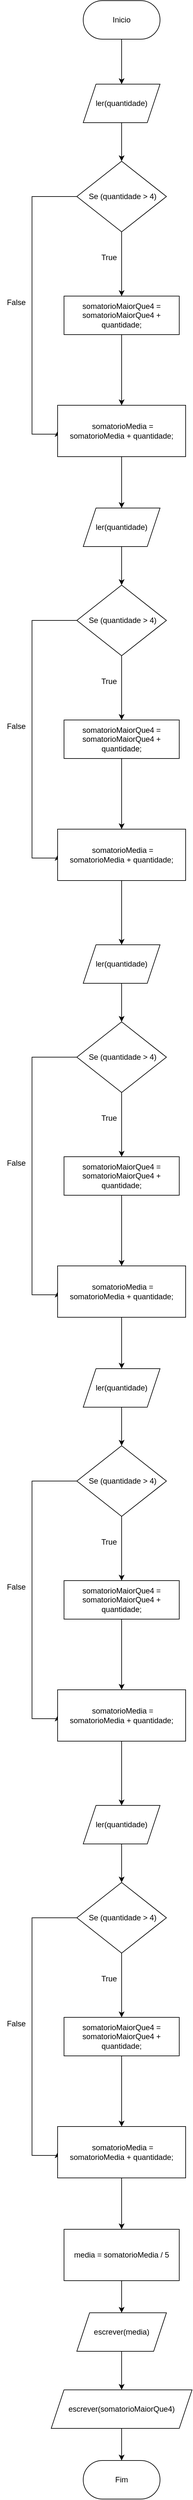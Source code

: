 <mxfile version="13.9.3" type="device"><diagram id="C5RBs43oDa-KdzZeNtuy" name="Page-1"><mxGraphModel dx="920" dy="514" grid="1" gridSize="10" guides="0" tooltips="1" connect="1" arrows="1" fold="1" page="1" pageScale="1" pageWidth="1654" pageHeight="2336" math="0" shadow="0"><root><mxCell id="WIyWlLk6GJQsqaUBKTNV-0"/><mxCell id="WIyWlLk6GJQsqaUBKTNV-1" parent="WIyWlLk6GJQsqaUBKTNV-0"/><mxCell id="pzjh5MlbFkXbxgjhRYUy-0" style="edgeStyle=orthogonalEdgeStyle;rounded=0;orthogonalLoop=1;jettySize=auto;html=1;" edge="1" parent="WIyWlLk6GJQsqaUBKTNV-1" source="bPss_jtRtW-Fmif1b-Z8-1" target="bPss_jtRtW-Fmif1b-Z8-35"><mxGeometry relative="1" as="geometry"/></mxCell><mxCell id="bPss_jtRtW-Fmif1b-Z8-1" value="Inicio" style="rounded=1;whiteSpace=wrap;html=1;arcSize=50;" parent="WIyWlLk6GJQsqaUBKTNV-1" vertex="1"><mxGeometry x="840" y="710" width="120" height="60" as="geometry"/></mxCell><mxCell id="bPss_jtRtW-Fmif1b-Z8-34" style="edgeStyle=orthogonalEdgeStyle;rounded=0;orthogonalLoop=1;jettySize=auto;html=1;" parent="WIyWlLk6GJQsqaUBKTNV-1" source="bPss_jtRtW-Fmif1b-Z8-35" target="bPss_jtRtW-Fmif1b-Z8-38" edge="1"><mxGeometry relative="1" as="geometry"/></mxCell><mxCell id="bPss_jtRtW-Fmif1b-Z8-35" value="ler(quantidade)" style="shape=parallelogram;perimeter=parallelogramPerimeter;whiteSpace=wrap;html=1;fixedSize=1;" parent="WIyWlLk6GJQsqaUBKTNV-1" vertex="1"><mxGeometry x="840" y="840" width="120" height="60" as="geometry"/></mxCell><mxCell id="bPss_jtRtW-Fmif1b-Z8-37" style="edgeStyle=orthogonalEdgeStyle;rounded=0;orthogonalLoop=1;jettySize=auto;html=1;" parent="WIyWlLk6GJQsqaUBKTNV-1" source="bPss_jtRtW-Fmif1b-Z8-38" target="bPss_jtRtW-Fmif1b-Z8-39" edge="1"><mxGeometry relative="1" as="geometry"/></mxCell><mxCell id="pzjh5MlbFkXbxgjhRYUy-1" style="edgeStyle=orthogonalEdgeStyle;rounded=0;orthogonalLoop=1;jettySize=auto;html=1;entryX=0;entryY=0.5;entryDx=0;entryDy=0;exitX=0;exitY=0.5;exitDx=0;exitDy=0;" edge="1" parent="WIyWlLk6GJQsqaUBKTNV-1" source="bPss_jtRtW-Fmif1b-Z8-38" target="bPss_jtRtW-Fmif1b-Z8-63"><mxGeometry relative="1" as="geometry"><mxPoint x="620" y="1370" as="targetPoint"/><Array as="points"><mxPoint x="760" y="1015"/><mxPoint x="760" y="1385"/></Array></mxGeometry></mxCell><mxCell id="bPss_jtRtW-Fmif1b-Z8-38" value="&amp;nbsp;Se (quantidade &amp;gt; 4)" style="rhombus;whiteSpace=wrap;html=1;" parent="WIyWlLk6GJQsqaUBKTNV-1" vertex="1"><mxGeometry x="830" y="960" width="140" height="110" as="geometry"/></mxCell><mxCell id="bPss_jtRtW-Fmif1b-Z8-69" style="edgeStyle=orthogonalEdgeStyle;rounded=0;orthogonalLoop=1;jettySize=auto;html=1;entryX=0.5;entryY=0;entryDx=0;entryDy=0;" parent="WIyWlLk6GJQsqaUBKTNV-1" source="bPss_jtRtW-Fmif1b-Z8-39" target="bPss_jtRtW-Fmif1b-Z8-63" edge="1"><mxGeometry relative="1" as="geometry"/></mxCell><mxCell id="bPss_jtRtW-Fmif1b-Z8-39" value="somatorioMaiorQue4 =&lt;br&gt;somatorioMaiorQue4 + quantidade;" style="rounded=0;whiteSpace=wrap;html=1;" parent="WIyWlLk6GJQsqaUBKTNV-1" vertex="1"><mxGeometry x="810" y="1170" width="180" height="60" as="geometry"/></mxCell><mxCell id="bPss_jtRtW-Fmif1b-Z8-42" value="True&lt;br&gt;" style="text;html=1;align=center;verticalAlign=middle;resizable=0;points=[];autosize=1;" parent="WIyWlLk6GJQsqaUBKTNV-1" vertex="1"><mxGeometry x="860" y="1100" width="40" height="20" as="geometry"/></mxCell><mxCell id="bPss_jtRtW-Fmif1b-Z8-62" value="False" style="text;html=1;align=center;verticalAlign=middle;resizable=0;points=[];autosize=1;" parent="WIyWlLk6GJQsqaUBKTNV-1" vertex="1"><mxGeometry x="710" y="1170" width="50" height="20" as="geometry"/></mxCell><mxCell id="pzjh5MlbFkXbxgjhRYUy-13" style="edgeStyle=orthogonalEdgeStyle;rounded=0;orthogonalLoop=1;jettySize=auto;html=1;" edge="1" parent="WIyWlLk6GJQsqaUBKTNV-1" source="bPss_jtRtW-Fmif1b-Z8-63" target="pzjh5MlbFkXbxgjhRYUy-3"><mxGeometry relative="1" as="geometry"/></mxCell><mxCell id="bPss_jtRtW-Fmif1b-Z8-63" value="&amp;nbsp;somatorioMedia =&lt;br&gt;somatorioMedia + quantidade;" style="rounded=0;whiteSpace=wrap;html=1;" parent="WIyWlLk6GJQsqaUBKTNV-1" vertex="1"><mxGeometry x="800" y="1340" width="200" height="80" as="geometry"/></mxCell><mxCell id="pzjh5MlbFkXbxgjhRYUy-2" style="edgeStyle=orthogonalEdgeStyle;rounded=0;orthogonalLoop=1;jettySize=auto;html=1;" edge="1" parent="WIyWlLk6GJQsqaUBKTNV-1" source="pzjh5MlbFkXbxgjhRYUy-3" target="pzjh5MlbFkXbxgjhRYUy-6"><mxGeometry relative="1" as="geometry"/></mxCell><mxCell id="pzjh5MlbFkXbxgjhRYUy-3" value="ler(quantidade)" style="shape=parallelogram;perimeter=parallelogramPerimeter;whiteSpace=wrap;html=1;fixedSize=1;" vertex="1" parent="WIyWlLk6GJQsqaUBKTNV-1"><mxGeometry x="840" y="1500" width="120" height="60" as="geometry"/></mxCell><mxCell id="pzjh5MlbFkXbxgjhRYUy-4" style="edgeStyle=orthogonalEdgeStyle;rounded=0;orthogonalLoop=1;jettySize=auto;html=1;" edge="1" parent="WIyWlLk6GJQsqaUBKTNV-1" source="pzjh5MlbFkXbxgjhRYUy-6" target="pzjh5MlbFkXbxgjhRYUy-8"><mxGeometry relative="1" as="geometry"/></mxCell><mxCell id="pzjh5MlbFkXbxgjhRYUy-5" style="edgeStyle=orthogonalEdgeStyle;rounded=0;orthogonalLoop=1;jettySize=auto;html=1;entryX=0;entryY=0.5;entryDx=0;entryDy=0;exitX=0;exitY=0.5;exitDx=0;exitDy=0;" edge="1" parent="WIyWlLk6GJQsqaUBKTNV-1" source="pzjh5MlbFkXbxgjhRYUy-6" target="pzjh5MlbFkXbxgjhRYUy-11"><mxGeometry relative="1" as="geometry"><mxPoint x="620" y="2030" as="targetPoint"/><Array as="points"><mxPoint x="760" y="1675"/><mxPoint x="760" y="2045"/></Array></mxGeometry></mxCell><mxCell id="pzjh5MlbFkXbxgjhRYUy-6" value="&amp;nbsp;Se (quantidade &amp;gt; 4)" style="rhombus;whiteSpace=wrap;html=1;" vertex="1" parent="WIyWlLk6GJQsqaUBKTNV-1"><mxGeometry x="830" y="1620" width="140" height="110" as="geometry"/></mxCell><mxCell id="pzjh5MlbFkXbxgjhRYUy-7" style="edgeStyle=orthogonalEdgeStyle;rounded=0;orthogonalLoop=1;jettySize=auto;html=1;entryX=0.5;entryY=0;entryDx=0;entryDy=0;" edge="1" parent="WIyWlLk6GJQsqaUBKTNV-1" source="pzjh5MlbFkXbxgjhRYUy-8" target="pzjh5MlbFkXbxgjhRYUy-11"><mxGeometry relative="1" as="geometry"/></mxCell><mxCell id="pzjh5MlbFkXbxgjhRYUy-8" value="somatorioMaiorQue4 =&lt;br&gt;somatorioMaiorQue4 + quantidade;" style="rounded=0;whiteSpace=wrap;html=1;" vertex="1" parent="WIyWlLk6GJQsqaUBKTNV-1"><mxGeometry x="810" y="1830" width="180" height="60" as="geometry"/></mxCell><mxCell id="pzjh5MlbFkXbxgjhRYUy-9" value="True&lt;br&gt;" style="text;html=1;align=center;verticalAlign=middle;resizable=0;points=[];autosize=1;" vertex="1" parent="WIyWlLk6GJQsqaUBKTNV-1"><mxGeometry x="860" y="1760" width="40" height="20" as="geometry"/></mxCell><mxCell id="pzjh5MlbFkXbxgjhRYUy-10" value="False" style="text;html=1;align=center;verticalAlign=middle;resizable=0;points=[];autosize=1;" vertex="1" parent="WIyWlLk6GJQsqaUBKTNV-1"><mxGeometry x="710" y="1830" width="50" height="20" as="geometry"/></mxCell><mxCell id="pzjh5MlbFkXbxgjhRYUy-24" style="edgeStyle=orthogonalEdgeStyle;rounded=0;orthogonalLoop=1;jettySize=auto;html=1;entryX=0.5;entryY=0;entryDx=0;entryDy=0;" edge="1" parent="WIyWlLk6GJQsqaUBKTNV-1" source="pzjh5MlbFkXbxgjhRYUy-11" target="pzjh5MlbFkXbxgjhRYUy-15"><mxGeometry relative="1" as="geometry"/></mxCell><mxCell id="pzjh5MlbFkXbxgjhRYUy-11" value="&amp;nbsp;somatorioMedia =&lt;br&gt;somatorioMedia + quantidade;" style="rounded=0;whiteSpace=wrap;html=1;" vertex="1" parent="WIyWlLk6GJQsqaUBKTNV-1"><mxGeometry x="800" y="2000" width="200" height="80" as="geometry"/></mxCell><mxCell id="pzjh5MlbFkXbxgjhRYUy-14" style="edgeStyle=orthogonalEdgeStyle;rounded=0;orthogonalLoop=1;jettySize=auto;html=1;" edge="1" parent="WIyWlLk6GJQsqaUBKTNV-1" source="pzjh5MlbFkXbxgjhRYUy-15" target="pzjh5MlbFkXbxgjhRYUy-18"><mxGeometry relative="1" as="geometry"/></mxCell><mxCell id="pzjh5MlbFkXbxgjhRYUy-15" value="ler(quantidade)" style="shape=parallelogram;perimeter=parallelogramPerimeter;whiteSpace=wrap;html=1;fixedSize=1;" vertex="1" parent="WIyWlLk6GJQsqaUBKTNV-1"><mxGeometry x="840" y="2180" width="120" height="60" as="geometry"/></mxCell><mxCell id="pzjh5MlbFkXbxgjhRYUy-16" style="edgeStyle=orthogonalEdgeStyle;rounded=0;orthogonalLoop=1;jettySize=auto;html=1;" edge="1" parent="WIyWlLk6GJQsqaUBKTNV-1" source="pzjh5MlbFkXbxgjhRYUy-18" target="pzjh5MlbFkXbxgjhRYUy-20"><mxGeometry relative="1" as="geometry"/></mxCell><mxCell id="pzjh5MlbFkXbxgjhRYUy-17" style="edgeStyle=orthogonalEdgeStyle;rounded=0;orthogonalLoop=1;jettySize=auto;html=1;entryX=0;entryY=0.5;entryDx=0;entryDy=0;exitX=0;exitY=0.5;exitDx=0;exitDy=0;" edge="1" parent="WIyWlLk6GJQsqaUBKTNV-1" source="pzjh5MlbFkXbxgjhRYUy-18" target="pzjh5MlbFkXbxgjhRYUy-23"><mxGeometry relative="1" as="geometry"><mxPoint x="620" y="2710" as="targetPoint"/><Array as="points"><mxPoint x="760" y="2355"/><mxPoint x="760" y="2725"/></Array></mxGeometry></mxCell><mxCell id="pzjh5MlbFkXbxgjhRYUy-18" value="&amp;nbsp;Se (quantidade &amp;gt; 4)" style="rhombus;whiteSpace=wrap;html=1;" vertex="1" parent="WIyWlLk6GJQsqaUBKTNV-1"><mxGeometry x="830" y="2300" width="140" height="110" as="geometry"/></mxCell><mxCell id="pzjh5MlbFkXbxgjhRYUy-19" style="edgeStyle=orthogonalEdgeStyle;rounded=0;orthogonalLoop=1;jettySize=auto;html=1;entryX=0.5;entryY=0;entryDx=0;entryDy=0;" edge="1" parent="WIyWlLk6GJQsqaUBKTNV-1" source="pzjh5MlbFkXbxgjhRYUy-20" target="pzjh5MlbFkXbxgjhRYUy-23"><mxGeometry relative="1" as="geometry"/></mxCell><mxCell id="pzjh5MlbFkXbxgjhRYUy-20" value="somatorioMaiorQue4 =&lt;br&gt;somatorioMaiorQue4 + quantidade;" style="rounded=0;whiteSpace=wrap;html=1;" vertex="1" parent="WIyWlLk6GJQsqaUBKTNV-1"><mxGeometry x="810" y="2510" width="180" height="60" as="geometry"/></mxCell><mxCell id="pzjh5MlbFkXbxgjhRYUy-21" value="True&lt;br&gt;" style="text;html=1;align=center;verticalAlign=middle;resizable=0;points=[];autosize=1;" vertex="1" parent="WIyWlLk6GJQsqaUBKTNV-1"><mxGeometry x="860" y="2440" width="40" height="20" as="geometry"/></mxCell><mxCell id="pzjh5MlbFkXbxgjhRYUy-22" value="False" style="text;html=1;align=center;verticalAlign=middle;resizable=0;points=[];autosize=1;" vertex="1" parent="WIyWlLk6GJQsqaUBKTNV-1"><mxGeometry x="710" y="2510" width="50" height="20" as="geometry"/></mxCell><mxCell id="pzjh5MlbFkXbxgjhRYUy-35" style="edgeStyle=orthogonalEdgeStyle;rounded=0;orthogonalLoop=1;jettySize=auto;html=1;entryX=0.5;entryY=0;entryDx=0;entryDy=0;" edge="1" parent="WIyWlLk6GJQsqaUBKTNV-1" source="pzjh5MlbFkXbxgjhRYUy-23" target="pzjh5MlbFkXbxgjhRYUy-26"><mxGeometry relative="1" as="geometry"/></mxCell><mxCell id="pzjh5MlbFkXbxgjhRYUy-23" value="&amp;nbsp;somatorioMedia =&lt;br&gt;somatorioMedia + quantidade;" style="rounded=0;whiteSpace=wrap;html=1;" vertex="1" parent="WIyWlLk6GJQsqaUBKTNV-1"><mxGeometry x="800" y="2680" width="200" height="80" as="geometry"/></mxCell><mxCell id="pzjh5MlbFkXbxgjhRYUy-25" style="edgeStyle=orthogonalEdgeStyle;rounded=0;orthogonalLoop=1;jettySize=auto;html=1;" edge="1" parent="WIyWlLk6GJQsqaUBKTNV-1" source="pzjh5MlbFkXbxgjhRYUy-26" target="pzjh5MlbFkXbxgjhRYUy-29"><mxGeometry relative="1" as="geometry"/></mxCell><mxCell id="pzjh5MlbFkXbxgjhRYUy-26" value="ler(quantidade)" style="shape=parallelogram;perimeter=parallelogramPerimeter;whiteSpace=wrap;html=1;fixedSize=1;" vertex="1" parent="WIyWlLk6GJQsqaUBKTNV-1"><mxGeometry x="840" y="2840" width="120" height="60" as="geometry"/></mxCell><mxCell id="pzjh5MlbFkXbxgjhRYUy-27" style="edgeStyle=orthogonalEdgeStyle;rounded=0;orthogonalLoop=1;jettySize=auto;html=1;" edge="1" parent="WIyWlLk6GJQsqaUBKTNV-1" source="pzjh5MlbFkXbxgjhRYUy-29" target="pzjh5MlbFkXbxgjhRYUy-31"><mxGeometry relative="1" as="geometry"/></mxCell><mxCell id="pzjh5MlbFkXbxgjhRYUy-28" style="edgeStyle=orthogonalEdgeStyle;rounded=0;orthogonalLoop=1;jettySize=auto;html=1;entryX=0;entryY=0.5;entryDx=0;entryDy=0;exitX=0;exitY=0.5;exitDx=0;exitDy=0;" edge="1" parent="WIyWlLk6GJQsqaUBKTNV-1" source="pzjh5MlbFkXbxgjhRYUy-29" target="pzjh5MlbFkXbxgjhRYUy-34"><mxGeometry relative="1" as="geometry"><mxPoint x="620" y="3370" as="targetPoint"/><Array as="points"><mxPoint x="760" y="3015"/><mxPoint x="760" y="3385"/></Array></mxGeometry></mxCell><mxCell id="pzjh5MlbFkXbxgjhRYUy-29" value="&amp;nbsp;Se (quantidade &amp;gt; 4)" style="rhombus;whiteSpace=wrap;html=1;" vertex="1" parent="WIyWlLk6GJQsqaUBKTNV-1"><mxGeometry x="830" y="2960" width="140" height="110" as="geometry"/></mxCell><mxCell id="pzjh5MlbFkXbxgjhRYUy-30" style="edgeStyle=orthogonalEdgeStyle;rounded=0;orthogonalLoop=1;jettySize=auto;html=1;entryX=0.5;entryY=0;entryDx=0;entryDy=0;" edge="1" parent="WIyWlLk6GJQsqaUBKTNV-1" source="pzjh5MlbFkXbxgjhRYUy-31" target="pzjh5MlbFkXbxgjhRYUy-34"><mxGeometry relative="1" as="geometry"/></mxCell><mxCell id="pzjh5MlbFkXbxgjhRYUy-31" value="somatorioMaiorQue4 =&lt;br&gt;somatorioMaiorQue4 + quantidade;" style="rounded=0;whiteSpace=wrap;html=1;" vertex="1" parent="WIyWlLk6GJQsqaUBKTNV-1"><mxGeometry x="810" y="3170" width="180" height="60" as="geometry"/></mxCell><mxCell id="pzjh5MlbFkXbxgjhRYUy-32" value="True&lt;br&gt;" style="text;html=1;align=center;verticalAlign=middle;resizable=0;points=[];autosize=1;" vertex="1" parent="WIyWlLk6GJQsqaUBKTNV-1"><mxGeometry x="860" y="3100" width="40" height="20" as="geometry"/></mxCell><mxCell id="pzjh5MlbFkXbxgjhRYUy-33" value="False" style="text;html=1;align=center;verticalAlign=middle;resizable=0;points=[];autosize=1;" vertex="1" parent="WIyWlLk6GJQsqaUBKTNV-1"><mxGeometry x="710" y="3170" width="50" height="20" as="geometry"/></mxCell><mxCell id="pzjh5MlbFkXbxgjhRYUy-46" style="edgeStyle=orthogonalEdgeStyle;rounded=0;orthogonalLoop=1;jettySize=auto;html=1;entryX=0.5;entryY=0;entryDx=0;entryDy=0;" edge="1" parent="WIyWlLk6GJQsqaUBKTNV-1" source="pzjh5MlbFkXbxgjhRYUy-34" target="pzjh5MlbFkXbxgjhRYUy-37"><mxGeometry relative="1" as="geometry"/></mxCell><mxCell id="pzjh5MlbFkXbxgjhRYUy-34" value="&amp;nbsp;somatorioMedia =&lt;br&gt;somatorioMedia + quantidade;" style="rounded=0;whiteSpace=wrap;html=1;" vertex="1" parent="WIyWlLk6GJQsqaUBKTNV-1"><mxGeometry x="800" y="3340" width="200" height="80" as="geometry"/></mxCell><mxCell id="pzjh5MlbFkXbxgjhRYUy-36" style="edgeStyle=orthogonalEdgeStyle;rounded=0;orthogonalLoop=1;jettySize=auto;html=1;" edge="1" parent="WIyWlLk6GJQsqaUBKTNV-1" source="pzjh5MlbFkXbxgjhRYUy-37" target="pzjh5MlbFkXbxgjhRYUy-40"><mxGeometry relative="1" as="geometry"/></mxCell><mxCell id="pzjh5MlbFkXbxgjhRYUy-37" value="ler(quantidade)" style="shape=parallelogram;perimeter=parallelogramPerimeter;whiteSpace=wrap;html=1;fixedSize=1;" vertex="1" parent="WIyWlLk6GJQsqaUBKTNV-1"><mxGeometry x="840" y="3520" width="120" height="60" as="geometry"/></mxCell><mxCell id="pzjh5MlbFkXbxgjhRYUy-38" style="edgeStyle=orthogonalEdgeStyle;rounded=0;orthogonalLoop=1;jettySize=auto;html=1;" edge="1" parent="WIyWlLk6GJQsqaUBKTNV-1" source="pzjh5MlbFkXbxgjhRYUy-40" target="pzjh5MlbFkXbxgjhRYUy-42"><mxGeometry relative="1" as="geometry"/></mxCell><mxCell id="pzjh5MlbFkXbxgjhRYUy-39" style="edgeStyle=orthogonalEdgeStyle;rounded=0;orthogonalLoop=1;jettySize=auto;html=1;entryX=0;entryY=0.5;entryDx=0;entryDy=0;exitX=0;exitY=0.5;exitDx=0;exitDy=0;" edge="1" parent="WIyWlLk6GJQsqaUBKTNV-1" source="pzjh5MlbFkXbxgjhRYUy-40" target="pzjh5MlbFkXbxgjhRYUy-45"><mxGeometry relative="1" as="geometry"><mxPoint x="620" y="4050" as="targetPoint"/><Array as="points"><mxPoint x="760" y="3695"/><mxPoint x="760" y="4065"/></Array></mxGeometry></mxCell><mxCell id="pzjh5MlbFkXbxgjhRYUy-40" value="&amp;nbsp;Se (quantidade &amp;gt; 4)" style="rhombus;whiteSpace=wrap;html=1;" vertex="1" parent="WIyWlLk6GJQsqaUBKTNV-1"><mxGeometry x="830" y="3640" width="140" height="110" as="geometry"/></mxCell><mxCell id="pzjh5MlbFkXbxgjhRYUy-41" style="edgeStyle=orthogonalEdgeStyle;rounded=0;orthogonalLoop=1;jettySize=auto;html=1;entryX=0.5;entryY=0;entryDx=0;entryDy=0;" edge="1" parent="WIyWlLk6GJQsqaUBKTNV-1" source="pzjh5MlbFkXbxgjhRYUy-42" target="pzjh5MlbFkXbxgjhRYUy-45"><mxGeometry relative="1" as="geometry"/></mxCell><mxCell id="pzjh5MlbFkXbxgjhRYUy-42" value="somatorioMaiorQue4 =&lt;br&gt;somatorioMaiorQue4 + quantidade;" style="rounded=0;whiteSpace=wrap;html=1;" vertex="1" parent="WIyWlLk6GJQsqaUBKTNV-1"><mxGeometry x="810" y="3850" width="180" height="60" as="geometry"/></mxCell><mxCell id="pzjh5MlbFkXbxgjhRYUy-43" value="True&lt;br&gt;" style="text;html=1;align=center;verticalAlign=middle;resizable=0;points=[];autosize=1;" vertex="1" parent="WIyWlLk6GJQsqaUBKTNV-1"><mxGeometry x="860" y="3780" width="40" height="20" as="geometry"/></mxCell><mxCell id="pzjh5MlbFkXbxgjhRYUy-44" value="False" style="text;html=1;align=center;verticalAlign=middle;resizable=0;points=[];autosize=1;" vertex="1" parent="WIyWlLk6GJQsqaUBKTNV-1"><mxGeometry x="710" y="3850" width="50" height="20" as="geometry"/></mxCell><mxCell id="pzjh5MlbFkXbxgjhRYUy-52" style="edgeStyle=orthogonalEdgeStyle;rounded=0;orthogonalLoop=1;jettySize=auto;html=1;entryX=0.5;entryY=0;entryDx=0;entryDy=0;" edge="1" parent="WIyWlLk6GJQsqaUBKTNV-1" source="pzjh5MlbFkXbxgjhRYUy-45" target="pzjh5MlbFkXbxgjhRYUy-49"><mxGeometry relative="1" as="geometry"/></mxCell><mxCell id="pzjh5MlbFkXbxgjhRYUy-45" value="&amp;nbsp;somatorioMedia =&lt;br&gt;somatorioMedia + quantidade;" style="rounded=0;whiteSpace=wrap;html=1;" vertex="1" parent="WIyWlLk6GJQsqaUBKTNV-1"><mxGeometry x="800" y="4020" width="200" height="80" as="geometry"/></mxCell><mxCell id="pzjh5MlbFkXbxgjhRYUy-53" style="edgeStyle=orthogonalEdgeStyle;rounded=0;orthogonalLoop=1;jettySize=auto;html=1;" edge="1" parent="WIyWlLk6GJQsqaUBKTNV-1" source="pzjh5MlbFkXbxgjhRYUy-49" target="pzjh5MlbFkXbxgjhRYUy-50"><mxGeometry relative="1" as="geometry"/></mxCell><mxCell id="pzjh5MlbFkXbxgjhRYUy-49" value="media = somatorioMedia / 5" style="rounded=0;whiteSpace=wrap;html=1;" vertex="1" parent="WIyWlLk6GJQsqaUBKTNV-1"><mxGeometry x="810" y="4180" width="180" height="80" as="geometry"/></mxCell><mxCell id="pzjh5MlbFkXbxgjhRYUy-54" style="edgeStyle=orthogonalEdgeStyle;rounded=0;orthogonalLoop=1;jettySize=auto;html=1;" edge="1" parent="WIyWlLk6GJQsqaUBKTNV-1" source="pzjh5MlbFkXbxgjhRYUy-50" target="pzjh5MlbFkXbxgjhRYUy-51"><mxGeometry relative="1" as="geometry"/></mxCell><mxCell id="pzjh5MlbFkXbxgjhRYUy-50" value="escrever(media)" style="shape=parallelogram;perimeter=parallelogramPerimeter;whiteSpace=wrap;html=1;fixedSize=1;" vertex="1" parent="WIyWlLk6GJQsqaUBKTNV-1"><mxGeometry x="830" y="4310" width="140" height="60" as="geometry"/></mxCell><mxCell id="pzjh5MlbFkXbxgjhRYUy-56" style="edgeStyle=orthogonalEdgeStyle;rounded=0;orthogonalLoop=1;jettySize=auto;html=1;" edge="1" parent="WIyWlLk6GJQsqaUBKTNV-1" source="pzjh5MlbFkXbxgjhRYUy-51" target="pzjh5MlbFkXbxgjhRYUy-55"><mxGeometry relative="1" as="geometry"/></mxCell><mxCell id="pzjh5MlbFkXbxgjhRYUy-51" value="escrever(somatorioMaiorQue4)" style="shape=parallelogram;perimeter=parallelogramPerimeter;whiteSpace=wrap;html=1;fixedSize=1;" vertex="1" parent="WIyWlLk6GJQsqaUBKTNV-1"><mxGeometry x="790" y="4430" width="220" height="60" as="geometry"/></mxCell><mxCell id="pzjh5MlbFkXbxgjhRYUy-55" value="Fim" style="rounded=1;whiteSpace=wrap;html=1;arcSize=50;" vertex="1" parent="WIyWlLk6GJQsqaUBKTNV-1"><mxGeometry x="840" y="4540" width="120" height="60" as="geometry"/></mxCell></root></mxGraphModel></diagram></mxfile>